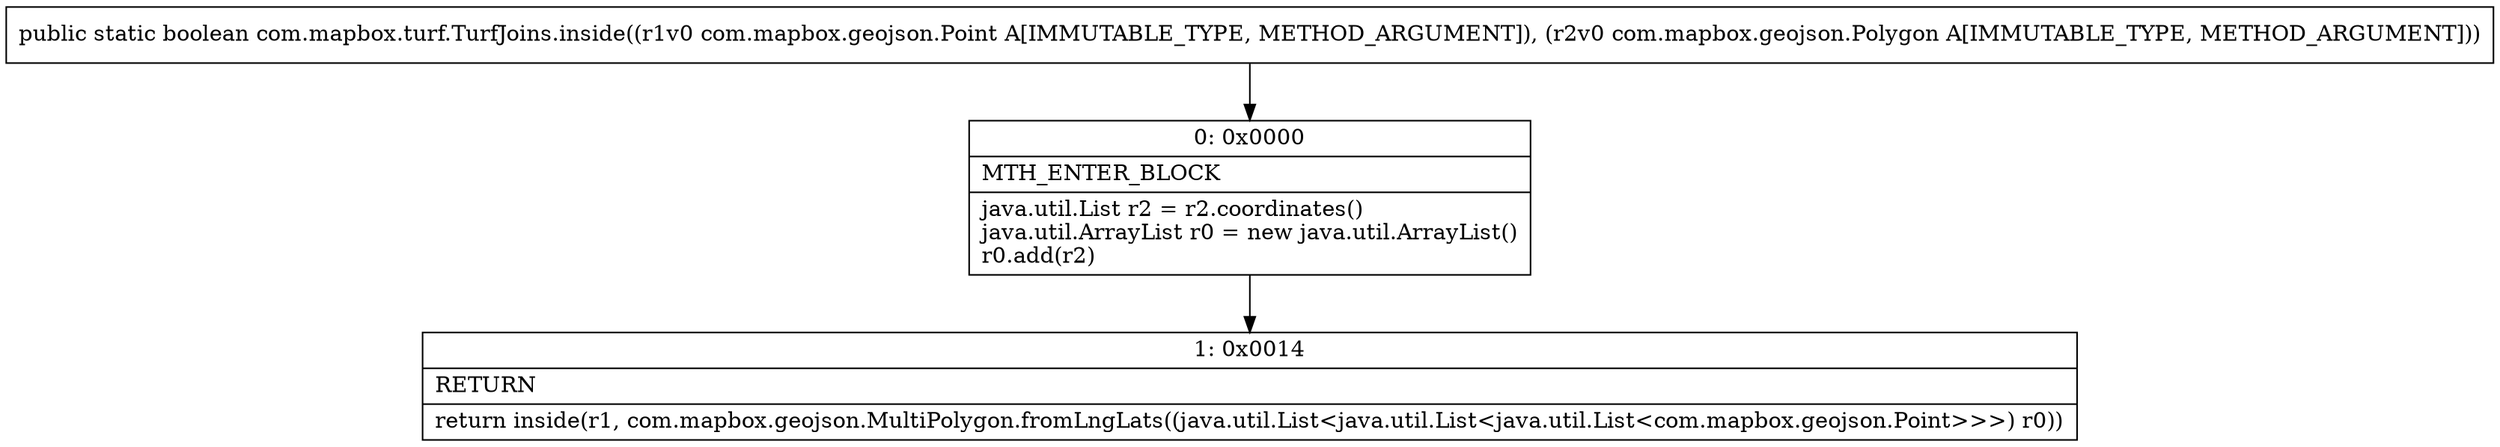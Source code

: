 digraph "CFG forcom.mapbox.turf.TurfJoins.inside(Lcom\/mapbox\/geojson\/Point;Lcom\/mapbox\/geojson\/Polygon;)Z" {
Node_0 [shape=record,label="{0\:\ 0x0000|MTH_ENTER_BLOCK\l|java.util.List r2 = r2.coordinates()\ljava.util.ArrayList r0 = new java.util.ArrayList()\lr0.add(r2)\l}"];
Node_1 [shape=record,label="{1\:\ 0x0014|RETURN\l|return inside(r1, com.mapbox.geojson.MultiPolygon.fromLngLats((java.util.List\<java.util.List\<java.util.List\<com.mapbox.geojson.Point\>\>\>) r0))\l}"];
MethodNode[shape=record,label="{public static boolean com.mapbox.turf.TurfJoins.inside((r1v0 com.mapbox.geojson.Point A[IMMUTABLE_TYPE, METHOD_ARGUMENT]), (r2v0 com.mapbox.geojson.Polygon A[IMMUTABLE_TYPE, METHOD_ARGUMENT])) }"];
MethodNode -> Node_0;
Node_0 -> Node_1;
}

